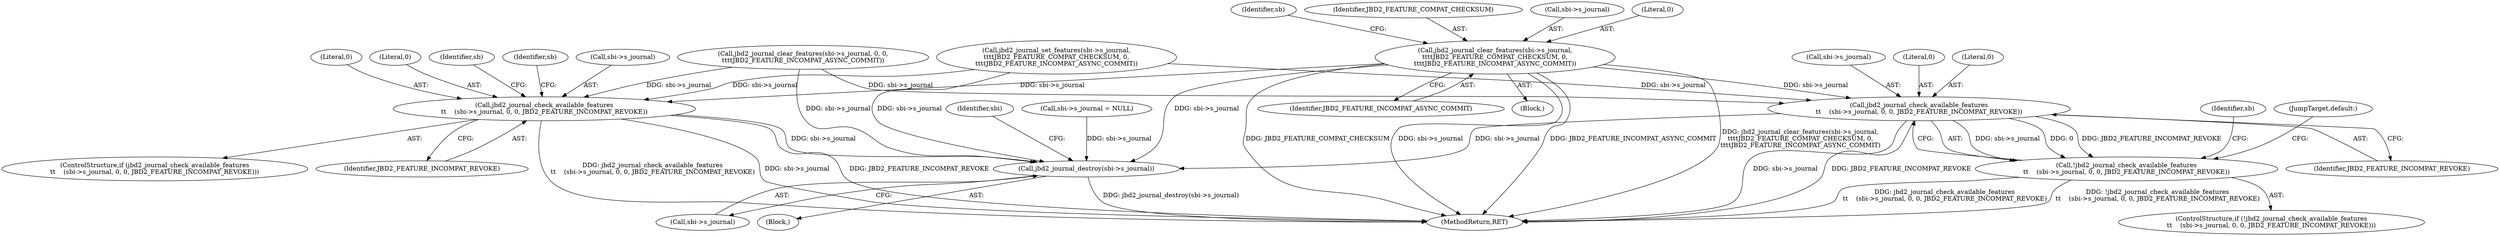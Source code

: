 digraph "0_linux_0449641130f5652b344ef6fa39fa019d7e94660a@pointer" {
"1001603" [label="(Call,jbd2_journal_clear_features(sbi->s_journal,\n\t\t\t\tJBD2_FEATURE_COMPAT_CHECKSUM, 0,\n\t\t\t\tJBD2_FEATURE_INCOMPAT_ASYNC_COMMIT))"];
"1001617" [label="(Call,jbd2_journal_check_available_features\n\t\t    (sbi->s_journal, 0, 0, JBD2_FEATURE_INCOMPAT_REVOKE))"];
"1002106" [label="(Call,jbd2_journal_destroy(sbi->s_journal))"];
"1001636" [label="(Call,jbd2_journal_check_available_features\n\t\t    (sbi->s_journal, 0, 0, JBD2_FEATURE_INCOMPAT_REVOKE))"];
"1001635" [label="(Call,!jbd2_journal_check_available_features\n\t\t    (sbi->s_journal, 0, 0, JBD2_FEATURE_INCOMPAT_REVOKE))"];
"1001637" [label="(Call,sbi->s_journal)"];
"1002106" [label="(Call,jbd2_journal_destroy(sbi->s_journal))"];
"1002105" [label="(Block,)"];
"1001635" [label="(Call,!jbd2_journal_check_available_features\n\t\t    (sbi->s_journal, 0, 0, JBD2_FEATURE_INCOMPAT_REVOKE))"];
"1001616" [label="(ControlStructure,if (jbd2_journal_check_available_features\n\t\t    (sbi->s_journal, 0, 0, JBD2_FEATURE_INCOMPAT_REVOKE)))"];
"1001612" [label="(Identifier,sb)"];
"1001607" [label="(Identifier,JBD2_FEATURE_COMPAT_CHECKSUM)"];
"1001602" [label="(Block,)"];
"1001623" [label="(Identifier,JBD2_FEATURE_INCOMPAT_REVOKE)"];
"1002107" [label="(Call,sbi->s_journal)"];
"1001618" [label="(Call,sbi->s_journal)"];
"1001642" [label="(Identifier,JBD2_FEATURE_INCOMPAT_REVOKE)"];
"1001604" [label="(Call,sbi->s_journal)"];
"1001609" [label="(Identifier,JBD2_FEATURE_INCOMPAT_ASYNC_COMMIT)"];
"1002112" [label="(Identifier,sbi)"];
"1001617" [label="(Call,jbd2_journal_check_available_features\n\t\t    (sbi->s_journal, 0, 0, JBD2_FEATURE_INCOMPAT_REVOKE))"];
"1001629" [label="(Identifier,sb)"];
"1001641" [label="(Literal,0)"];
"1001608" [label="(Literal,0)"];
"1002227" [label="(MethodReturn,RET)"];
"1001554" [label="(Call,sbi->s_journal = NULL)"];
"1001640" [label="(Literal,0)"];
"1001594" [label="(Call,jbd2_journal_clear_features(sbi->s_journal, 0, 0,\n\t\t\t\tJBD2_FEATURE_INCOMPAT_ASYNC_COMMIT))"];
"1001636" [label="(Call,jbd2_journal_check_available_features\n\t\t    (sbi->s_journal, 0, 0, JBD2_FEATURE_INCOMPAT_REVOKE))"];
"1001625" [label="(Identifier,sb)"];
"1001574" [label="(Call,jbd2_journal_set_features(sbi->s_journal,\n\t\t\t\tJBD2_FEATURE_COMPAT_CHECKSUM, 0,\n\t\t\t\tJBD2_FEATURE_INCOMPAT_ASYNC_COMMIT))"];
"1001603" [label="(Call,jbd2_journal_clear_features(sbi->s_journal,\n\t\t\t\tJBD2_FEATURE_COMPAT_CHECKSUM, 0,\n\t\t\t\tJBD2_FEATURE_INCOMPAT_ASYNC_COMMIT))"];
"1001645" [label="(Identifier,sb)"];
"1001621" [label="(Literal,0)"];
"1001634" [label="(ControlStructure,if (!jbd2_journal_check_available_features\n\t\t    (sbi->s_journal, 0, 0, JBD2_FEATURE_INCOMPAT_REVOKE)))"];
"1001649" [label="(JumpTarget,default:)"];
"1001622" [label="(Literal,0)"];
"1001603" -> "1001602"  [label="AST: "];
"1001603" -> "1001609"  [label="CFG: "];
"1001604" -> "1001603"  [label="AST: "];
"1001607" -> "1001603"  [label="AST: "];
"1001608" -> "1001603"  [label="AST: "];
"1001609" -> "1001603"  [label="AST: "];
"1001612" -> "1001603"  [label="CFG: "];
"1001603" -> "1002227"  [label="DDG: JBD2_FEATURE_COMPAT_CHECKSUM"];
"1001603" -> "1002227"  [label="DDG: sbi->s_journal"];
"1001603" -> "1002227"  [label="DDG: JBD2_FEATURE_INCOMPAT_ASYNC_COMMIT"];
"1001603" -> "1002227"  [label="DDG: jbd2_journal_clear_features(sbi->s_journal,\n\t\t\t\tJBD2_FEATURE_COMPAT_CHECKSUM, 0,\n\t\t\t\tJBD2_FEATURE_INCOMPAT_ASYNC_COMMIT)"];
"1001603" -> "1001617"  [label="DDG: sbi->s_journal"];
"1001603" -> "1001636"  [label="DDG: sbi->s_journal"];
"1001603" -> "1002106"  [label="DDG: sbi->s_journal"];
"1001617" -> "1001616"  [label="AST: "];
"1001617" -> "1001623"  [label="CFG: "];
"1001618" -> "1001617"  [label="AST: "];
"1001621" -> "1001617"  [label="AST: "];
"1001622" -> "1001617"  [label="AST: "];
"1001623" -> "1001617"  [label="AST: "];
"1001625" -> "1001617"  [label="CFG: "];
"1001629" -> "1001617"  [label="CFG: "];
"1001617" -> "1002227"  [label="DDG: JBD2_FEATURE_INCOMPAT_REVOKE"];
"1001617" -> "1002227"  [label="DDG: jbd2_journal_check_available_features\n\t\t    (sbi->s_journal, 0, 0, JBD2_FEATURE_INCOMPAT_REVOKE)"];
"1001617" -> "1002227"  [label="DDG: sbi->s_journal"];
"1001594" -> "1001617"  [label="DDG: sbi->s_journal"];
"1001574" -> "1001617"  [label="DDG: sbi->s_journal"];
"1001617" -> "1002106"  [label="DDG: sbi->s_journal"];
"1002106" -> "1002105"  [label="AST: "];
"1002106" -> "1002107"  [label="CFG: "];
"1002107" -> "1002106"  [label="AST: "];
"1002112" -> "1002106"  [label="CFG: "];
"1002106" -> "1002227"  [label="DDG: jbd2_journal_destroy(sbi->s_journal)"];
"1001636" -> "1002106"  [label="DDG: sbi->s_journal"];
"1001554" -> "1002106"  [label="DDG: sbi->s_journal"];
"1001594" -> "1002106"  [label="DDG: sbi->s_journal"];
"1001574" -> "1002106"  [label="DDG: sbi->s_journal"];
"1001636" -> "1001635"  [label="AST: "];
"1001636" -> "1001642"  [label="CFG: "];
"1001637" -> "1001636"  [label="AST: "];
"1001640" -> "1001636"  [label="AST: "];
"1001641" -> "1001636"  [label="AST: "];
"1001642" -> "1001636"  [label="AST: "];
"1001635" -> "1001636"  [label="CFG: "];
"1001636" -> "1002227"  [label="DDG: sbi->s_journal"];
"1001636" -> "1002227"  [label="DDG: JBD2_FEATURE_INCOMPAT_REVOKE"];
"1001636" -> "1001635"  [label="DDG: sbi->s_journal"];
"1001636" -> "1001635"  [label="DDG: 0"];
"1001636" -> "1001635"  [label="DDG: JBD2_FEATURE_INCOMPAT_REVOKE"];
"1001594" -> "1001636"  [label="DDG: sbi->s_journal"];
"1001574" -> "1001636"  [label="DDG: sbi->s_journal"];
"1001635" -> "1001634"  [label="AST: "];
"1001645" -> "1001635"  [label="CFG: "];
"1001649" -> "1001635"  [label="CFG: "];
"1001635" -> "1002227"  [label="DDG: jbd2_journal_check_available_features\n\t\t    (sbi->s_journal, 0, 0, JBD2_FEATURE_INCOMPAT_REVOKE)"];
"1001635" -> "1002227"  [label="DDG: !jbd2_journal_check_available_features\n\t\t    (sbi->s_journal, 0, 0, JBD2_FEATURE_INCOMPAT_REVOKE)"];
}
